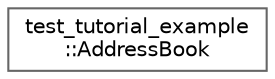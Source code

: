 digraph "类继承关系图"
{
 // LATEX_PDF_SIZE
  bgcolor="transparent";
  edge [fontname=Helvetica,fontsize=10,labelfontname=Helvetica,labelfontsize=10];
  node [fontname=Helvetica,fontsize=10,shape=box,height=0.2,width=0.4];
  rankdir="LR";
  Node0 [id="Node000000",label="test_tutorial_example\l::AddressBook",height=0.2,width=0.4,color="grey40", fillcolor="white", style="filled",URL="$structtest__tutorial__example_1_1_address_book.html",tooltip=" "];
}
